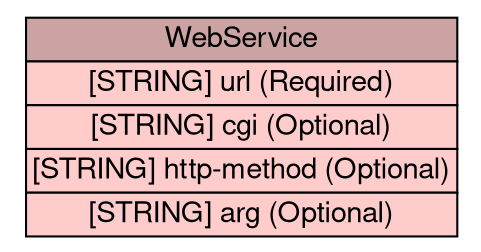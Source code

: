 digraph WebService {
	graph [bb="0,0,221,113",
		rankdir=LR
	];
	node [label="\N"];
	WebService	 [height=1.5694,
		label=<<table BORDER="0" CELLBORDER="1" CELLSPACING="0"> <tr> <td BGCOLOR="#cca3a3" HREF="/idmef_parser/IDMEF/WebService.html" TITLE="The WebService class carries additional information related to web traffic. "><FONT FACE="Nimbus Sans L">WebService</FONT></td> </tr>" %<tr><td BGCOLOR="#FFCCCC"  HREF="/idmef_parser/IDMEF/WebService.html" TITLE="The URL in the request."><FONT FACE="Nimbus Sans L">[STRING] url (Required)</FONT></td></tr>%<tr><td BGCOLOR="#FFCCCC"  HREF="/idmef_parser/IDMEF/WebService.html" TITLE="The CGI script in the request, without arguments."><FONT FACE="Nimbus Sans L">[STRING] cgi (Optional)</FONT></td></tr>%<tr><td BGCOLOR="#FFCCCC"  HREF="/idmef_parser/IDMEF/WebService.html" TITLE="The HTTP method (PUT, GET) used in the request."><FONT FACE="Nimbus Sans L">[STRING] http-method (Optional)</FONT></td></tr>%<tr><td BGCOLOR="#FFCCCC"  HREF="/idmef_parser/IDMEF/WebService.html" TITLE="The arguments to the CGI script."><FONT FACE="Nimbus Sans L">[STRING] arg (Optional)</FONT></td></tr>%</table>>,
		pos="110.5,56.5",
		shape=plaintext,
		width=3.0694];
}
